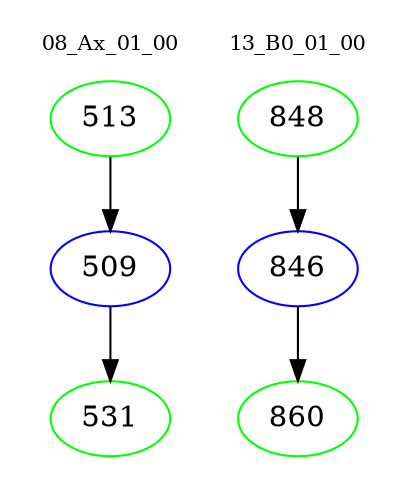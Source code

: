 digraph{
subgraph cluster_0 {
color = white
label = "08_Ax_01_00";
fontsize=10;
T0_513 [label="513", color="green"]
T0_513 -> T0_509 [color="black"]
T0_509 [label="509", color="blue"]
T0_509 -> T0_531 [color="black"]
T0_531 [label="531", color="green"]
}
subgraph cluster_1 {
color = white
label = "13_B0_01_00";
fontsize=10;
T1_848 [label="848", color="green"]
T1_848 -> T1_846 [color="black"]
T1_846 [label="846", color="blue"]
T1_846 -> T1_860 [color="black"]
T1_860 [label="860", color="green"]
}
}
